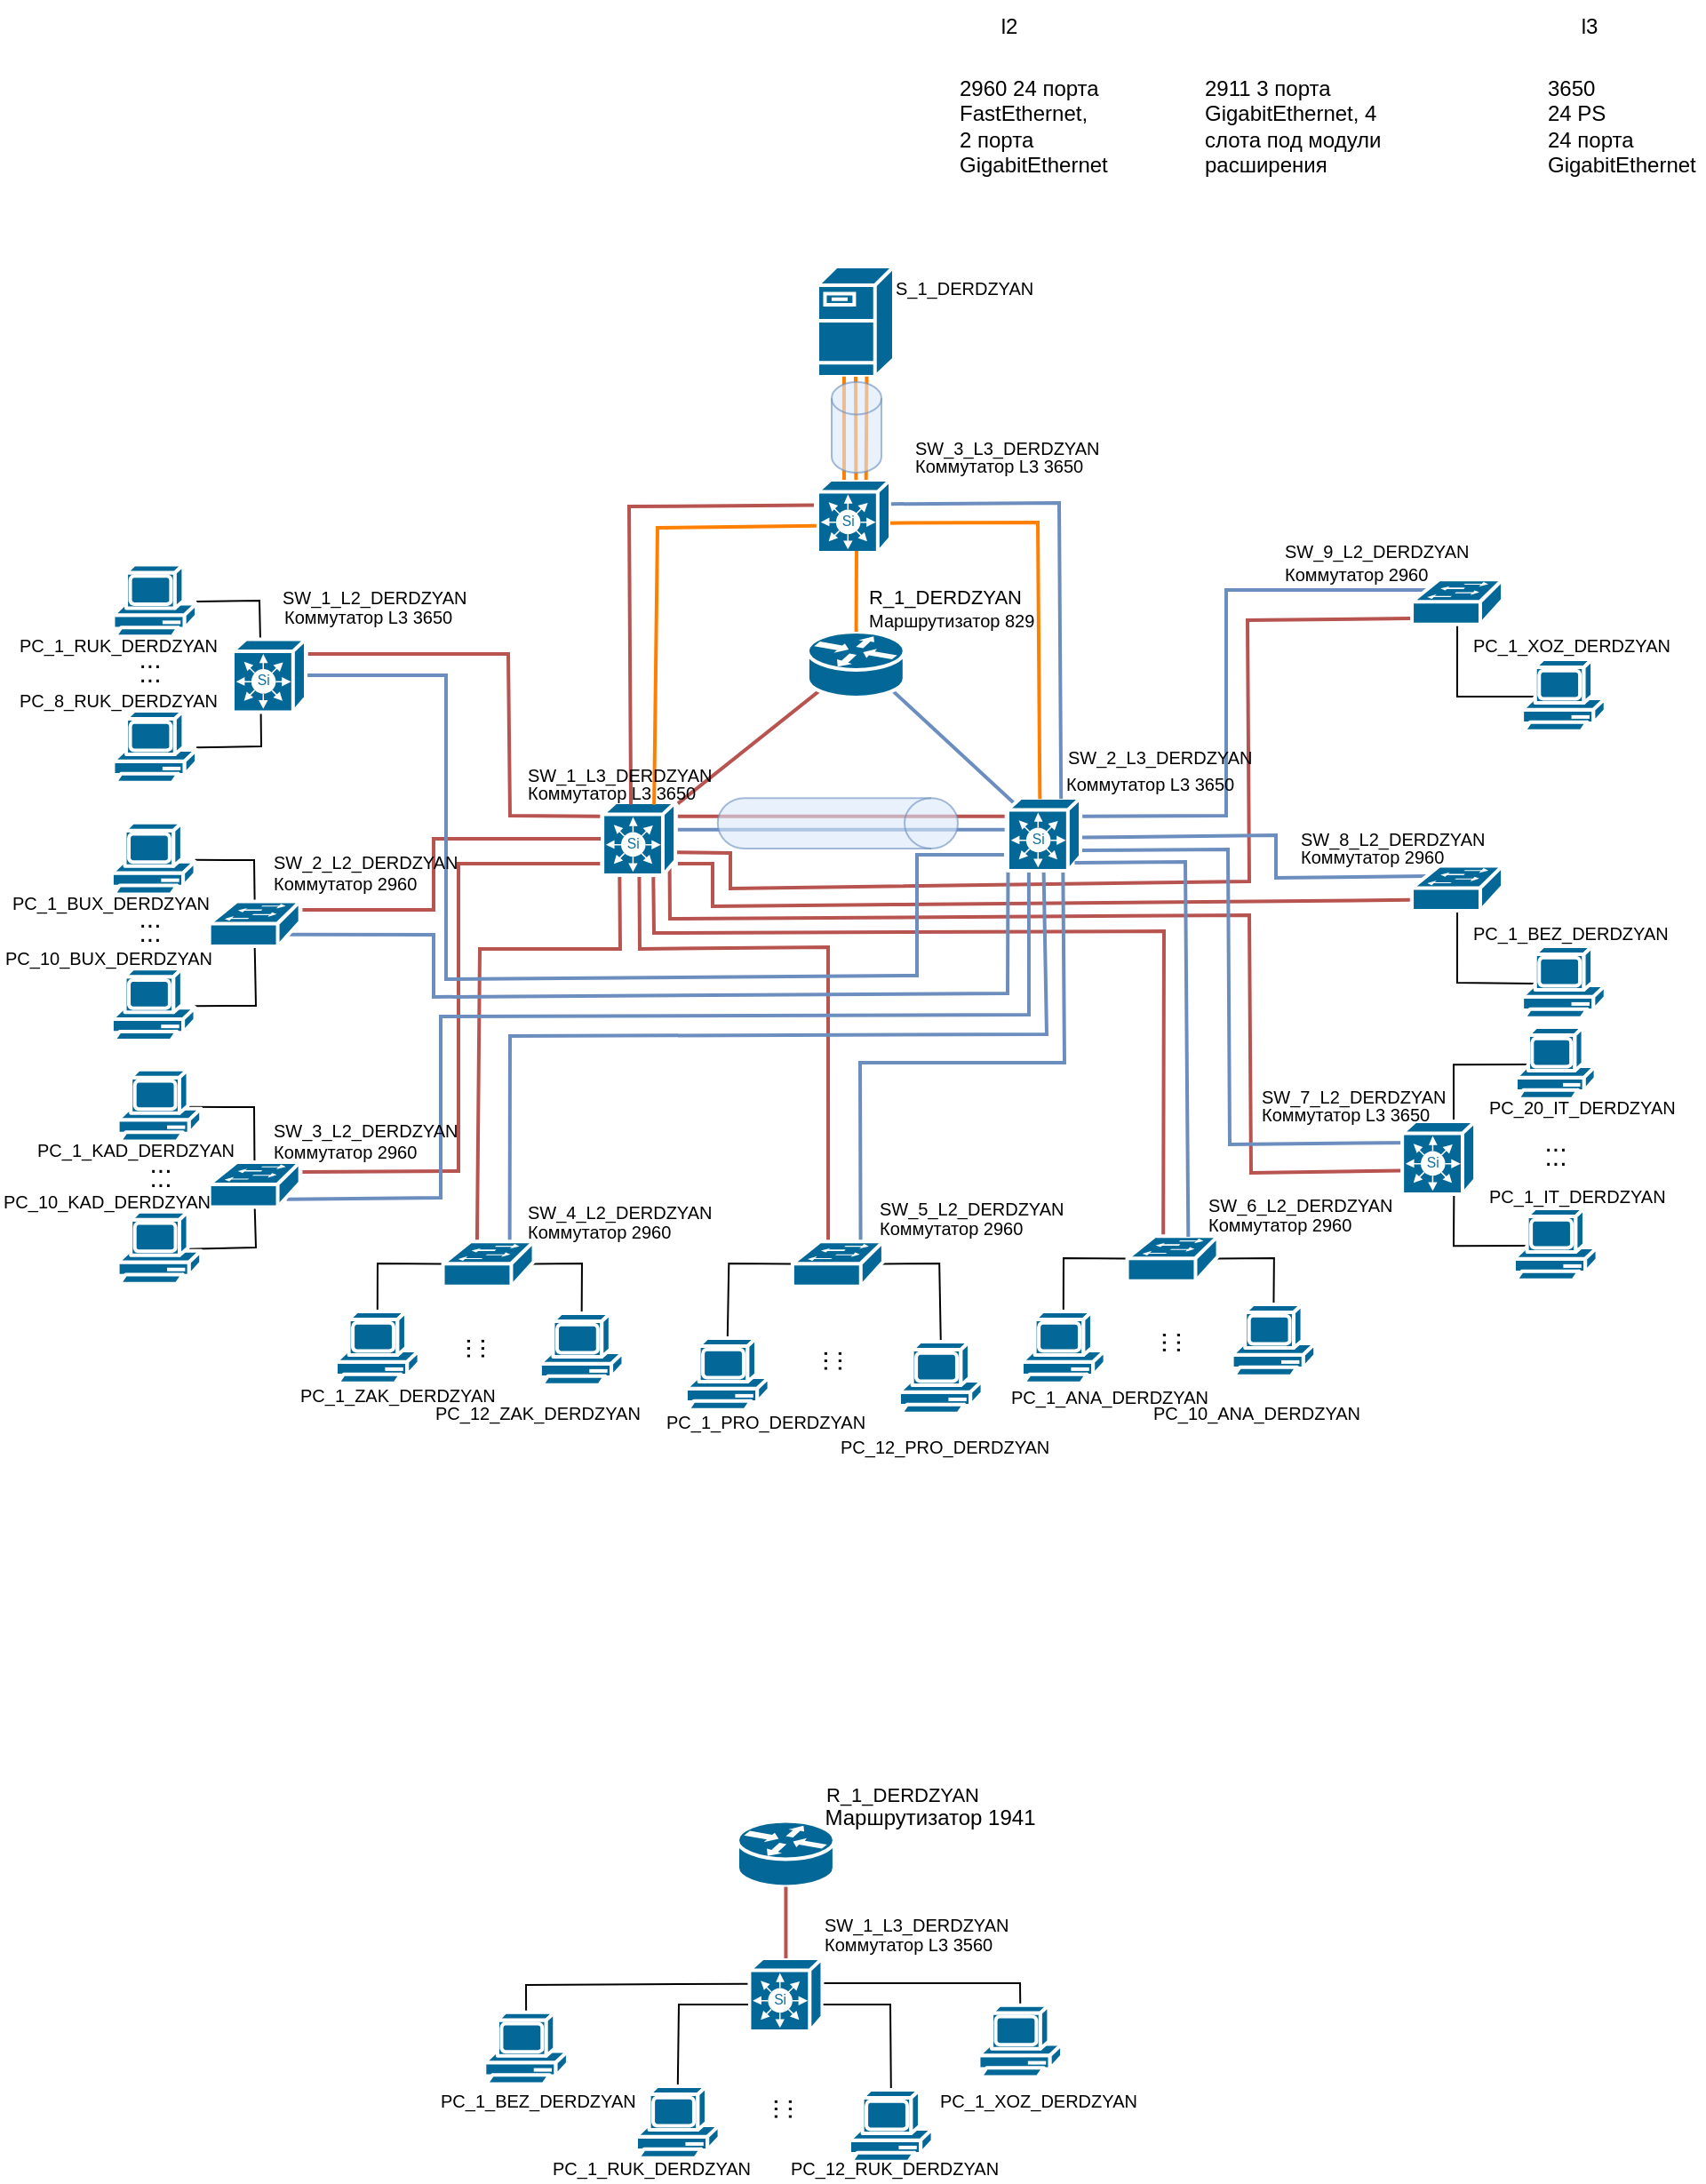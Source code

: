 <mxfile version="22.1.7" type="device">
  <diagram name="Page-1" id="B1khcUpZNTeM3FybgWiX">
    <mxGraphModel dx="584" dy="5194" grid="1" gridSize="10" guides="1" tooltips="1" connect="1" arrows="1" fold="1" page="1" pageScale="1" pageWidth="850" pageHeight="1100" math="0" shadow="0">
      <root>
        <mxCell id="0" />
        <mxCell id="1" parent="0" />
        <mxCell id="C3e2LOEihxenWoSpNH91-398" value="" style="endArrow=none;html=1;rounded=0;fillColor=#f8cecc;strokeColor=#b85450;strokeWidth=2;entryX=0.398;entryY=0.093;entryDx=0;entryDy=0;entryPerimeter=0;exitX=0.697;exitY=1.026;exitDx=0;exitDy=0;exitPerimeter=0;" parent="1" source="C3e2LOEihxenWoSpNH91-367" target="C3e2LOEihxenWoSpNH91-396" edge="1">
          <mxGeometry width="50" height="50" relative="1" as="geometry">
            <mxPoint x="1590" y="-2940" as="sourcePoint" />
            <mxPoint x="1960" y="-3050" as="targetPoint" />
            <Array as="points">
              <mxPoint x="1567" y="-2955" />
              <mxPoint x="1854" y="-2956" />
            </Array>
          </mxGeometry>
        </mxCell>
        <mxCell id="C3e2LOEihxenWoSpNH91-22" value="" style="endArrow=none;html=1;rounded=0;exitX=0;exitY=1;exitDx=0;exitDy=0;strokeWidth=2;fillColor=#f8cecc;strokeColor=#b85450;entryX=1.027;entryY=0.221;entryDx=0;entryDy=0;entryPerimeter=0;" parent="1" target="C3e2LOEihxenWoSpNH91-359" edge="1">
          <mxGeometry width="50" height="50" relative="1" as="geometry">
            <mxPoint x="1536.68" y="-2994" as="sourcePoint" />
            <mxPoint x="1356.94" y="-2820.72" as="targetPoint" />
            <Array as="points">
              <mxPoint x="1457" y="-2994" />
              <mxPoint x="1457" y="-2821" />
            </Array>
          </mxGeometry>
        </mxCell>
        <mxCell id="C3e2LOEihxenWoSpNH91-23" value="" style="endArrow=none;html=1;rounded=0;exitX=0.25;exitY=1;exitDx=0;exitDy=0;strokeWidth=2;fillColor=#f8cecc;strokeColor=#b85450;entryX=0.376;entryY=0.058;entryDx=0;entryDy=0;entryPerimeter=0;" parent="1" target="C3e2LOEihxenWoSpNH91-360" edge="1">
          <mxGeometry width="50" height="50" relative="1" as="geometry">
            <mxPoint x="1547.615" y="-2994" as="sourcePoint" />
            <mxPoint x="1496.445" y="-2784" as="targetPoint" />
            <Array as="points">
              <mxPoint x="1548" y="-2946" />
              <mxPoint x="1469" y="-2946" />
            </Array>
          </mxGeometry>
        </mxCell>
        <mxCell id="C3e2LOEihxenWoSpNH91-24" value="" style="endArrow=none;html=1;rounded=0;strokeWidth=2;fillColor=#f8cecc;strokeColor=#b85450;entryX=0.394;entryY=0.056;entryDx=0;entryDy=0;entryPerimeter=0;" parent="1" target="C3e2LOEihxenWoSpNH91-361" edge="1">
          <mxGeometry width="50" height="50" relative="1" as="geometry">
            <mxPoint x="1558.671" y="-2994" as="sourcePoint" />
            <mxPoint x="1721.995" y="-2784" as="targetPoint" />
            <Array as="points">
              <mxPoint x="1559" y="-2946" />
              <mxPoint x="1665" y="-2947" />
            </Array>
          </mxGeometry>
        </mxCell>
        <mxCell id="C3e2LOEihxenWoSpNH91-25" value="" style="endArrow=none;html=1;rounded=0;exitX=0.92;exitY=0.89;exitDx=0;exitDy=0;fillColor=#f8cecc;strokeColor=#b85450;strokeWidth=2;entryX=-0.008;entryY=0.856;entryDx=0;entryDy=0;entryPerimeter=0;exitPerimeter=0;" parent="1" source="C3e2LOEihxenWoSpNH91-367" edge="1">
          <mxGeometry width="50" height="50" relative="1" as="geometry">
            <mxPoint x="1569.485" y="-2994" as="sourcePoint" />
            <mxPoint x="1987.592" y="-2821.246" as="targetPoint" />
            <Array as="points">
              <mxPoint x="1576" y="-2963" />
              <mxPoint x="1902" y="-2965" />
              <mxPoint x="1903" y="-2820" />
            </Array>
          </mxGeometry>
        </mxCell>
        <mxCell id="C3e2LOEihxenWoSpNH91-26" value="" style="endArrow=none;html=1;rounded=0;exitX=1;exitY=1;exitDx=0;exitDy=0;strokeWidth=2;fillColor=#f8cecc;strokeColor=#b85450;entryX=-0.022;entryY=0.761;entryDx=0;entryDy=0;entryPerimeter=0;" parent="1" target="C3e2LOEihxenWoSpNH91-363" edge="1">
          <mxGeometry width="50" height="50" relative="1" as="geometry">
            <mxPoint x="1580.42" y="-2994" as="sourcePoint" />
            <mxPoint x="2002.94" y="-2972.64" as="targetPoint" />
            <Array as="points">
              <mxPoint x="1600" y="-2994" />
              <mxPoint x="1600" y="-2970" />
              <mxPoint x="1702" y="-2971" />
            </Array>
          </mxGeometry>
        </mxCell>
        <mxCell id="C3e2LOEihxenWoSpNH91-30" value="" style="endArrow=none;html=1;rounded=0;exitX=0.5;exitY=0;exitDx=0;exitDy=0;exitPerimeter=0;" parent="1" source="C3e2LOEihxenWoSpNH91-358" target="C3e2LOEihxenWoSpNH91-338" edge="1">
          <mxGeometry width="50" height="50" relative="1" as="geometry">
            <mxPoint x="1338.566" y="-2974" as="sourcePoint" />
            <mxPoint x="1280.53" y="-2996" as="targetPoint" />
            <Array as="points">
              <mxPoint x="1342" y="-2996" />
            </Array>
          </mxGeometry>
        </mxCell>
        <mxCell id="C3e2LOEihxenWoSpNH91-31" value="" style="endArrow=none;html=1;rounded=0;entryX=0.5;entryY=0;entryDx=0;entryDy=0;entryPerimeter=0;exitX=0;exitY=0.5;exitDx=0;exitDy=0;exitPerimeter=0;" parent="1" source="C3e2LOEihxenWoSpNH91-360" target="C3e2LOEihxenWoSpNH91-343" edge="1">
          <mxGeometry width="50" height="50" relative="1" as="geometry">
            <mxPoint x="1457.93" y="-2769" as="sourcePoint" />
            <mxPoint x="1411.121" y="-2722" as="targetPoint" />
            <Array as="points">
              <mxPoint x="1411.49" y="-2769" />
            </Array>
          </mxGeometry>
        </mxCell>
        <mxCell id="C3e2LOEihxenWoSpNH91-32" value="" style="endArrow=none;html=1;rounded=0;exitX=0.16;exitY=0.5;exitDx=0;exitDy=0;exitPerimeter=0;entryX=0.573;entryY=0.983;entryDx=0;entryDy=0;entryPerimeter=0;" parent="1" source="C3e2LOEihxenWoSpNH91-354" edge="1">
          <mxGeometry width="50" height="50" relative="1" as="geometry">
            <mxPoint x="2072.0" y="-2777" as="sourcePoint" />
            <mxPoint x="2017.229" y="-2818.039" as="targetPoint" />
            <Array as="points">
              <mxPoint x="2017" y="-2778.86" />
            </Array>
          </mxGeometry>
        </mxCell>
        <mxCell id="C3e2LOEihxenWoSpNH91-33" value="" style="endArrow=none;html=1;rounded=0;fillColor=#f8cecc;strokeColor=#b85450;strokeWidth=2;entryX=0.12;entryY=0.9;entryDx=0;entryDy=0;entryPerimeter=0;" parent="1" target="C3e2LOEihxenWoSpNH91-374" edge="1">
          <mxGeometry width="50" height="50" relative="1" as="geometry">
            <mxPoint x="1580.42" y="-3027.827" as="sourcePoint" />
            <mxPoint x="1658.5" y="-3085.224" as="targetPoint" />
          </mxGeometry>
        </mxCell>
        <mxCell id="C3e2LOEihxenWoSpNH91-34" value="" style="endArrow=none;html=1;rounded=0;strokeWidth=2;fillColor=#dae8fc;strokeColor=#6c8ebf;entryX=0.88;entryY=0.9;entryDx=0;entryDy=0;entryPerimeter=0;" parent="1" target="C3e2LOEihxenWoSpNH91-374" edge="1">
          <mxGeometry width="50" height="50" relative="1" as="geometry">
            <mxPoint x="1775.74" y="-3022.404" as="sourcePoint" />
            <mxPoint x="1697.34" y="-3084.194" as="targetPoint" />
          </mxGeometry>
        </mxCell>
        <mxCell id="C3e2LOEihxenWoSpNH91-38" value="" style="endArrow=none;html=1;rounded=0;exitX=0.99;exitY=0.686;exitDx=0;exitDy=0;exitPerimeter=0;fillColor=#f8cecc;strokeColor=#b85450;strokeWidth=2;entryX=-0.013;entryY=0.868;entryDx=0;entryDy=0;entryPerimeter=0;" parent="1" source="C3e2LOEihxenWoSpNH91-367" target="C3e2LOEihxenWoSpNH91-364" edge="1">
          <mxGeometry width="50" height="50" relative="1" as="geometry">
            <mxPoint x="1578.714" y="-2998.011" as="sourcePoint" />
            <mxPoint x="2005.48" y="-3132.5" as="targetPoint" />
            <Array as="points">
              <mxPoint x="1610" y="-3000" />
              <mxPoint x="1610" y="-2980" />
              <mxPoint x="1902" y="-2984" />
              <mxPoint x="1901" y="-3131" />
            </Array>
          </mxGeometry>
        </mxCell>
        <mxCell id="C3e2LOEihxenWoSpNH91-40" value="" style="endArrow=none;html=1;rounded=0;exitX=0.019;exitY=0.606;exitDx=0;exitDy=0;strokeWidth=2;fillColor=#f8cecc;strokeColor=#b85450;entryX=1.027;entryY=0.19;entryDx=0;entryDy=0;exitPerimeter=0;entryPerimeter=0;" parent="1" target="C3e2LOEihxenWoSpNH91-358" edge="1">
          <mxGeometry width="50" height="50" relative="1" as="geometry">
            <mxPoint x="1537.511" y="-3007.987" as="sourcePoint" />
            <mxPoint x="1356.94" y="-2966.5" as="targetPoint" />
            <Array as="points">
              <mxPoint x="1443" y="-3008" />
              <mxPoint x="1443" y="-2968" />
            </Array>
          </mxGeometry>
        </mxCell>
        <mxCell id="C3e2LOEihxenWoSpNH91-41" value="&lt;font style=&quot;font-size: 11px;&quot;&gt;R_1_DERDZYAN&lt;/font&gt;" style="text;html=1;strokeColor=none;fillColor=none;align=center;verticalAlign=middle;whiteSpace=wrap;rounded=0;" parent="1" vertex="1">
          <mxGeometry x="1700.59" y="-3159.25" width="60" height="30" as="geometry" />
        </mxCell>
        <mxCell id="C3e2LOEihxenWoSpNH91-44" value="" style="endArrow=none;html=1;rounded=0;strokeWidth=2;fillColor=#f8cecc;strokeColor=#b85450;entryX=1.027;entryY=0.263;entryDx=0;entryDy=0;exitX=0;exitY=0.25;exitDx=0;exitDy=0;entryPerimeter=0;" parent="1" edge="1">
          <mxGeometry width="50" height="50" relative="1" as="geometry">
            <mxPoint x="1536.68" y="-3020.625" as="sourcePoint" />
            <mxPoint x="1372.387" y="-3111.989" as="targetPoint" />
            <Array as="points">
              <mxPoint x="1486" y="-3021" />
              <mxPoint x="1485" y="-3112" />
            </Array>
          </mxGeometry>
        </mxCell>
        <mxCell id="C3e2LOEihxenWoSpNH91-48" value="" style="endArrow=none;html=1;rounded=0;entryX=0.5;entryY=0;entryDx=0;entryDy=0;entryPerimeter=0;" parent="1" source="C3e2LOEihxenWoSpNH91-336" edge="1">
          <mxGeometry width="50" height="50" relative="1" as="geometry">
            <mxPoint x="1280.53" y="-3141.184" as="sourcePoint" />
            <mxPoint x="1345.505" y="-3118.63" as="targetPoint" />
            <Array as="points">
              <mxPoint x="1345" y="-3142" />
            </Array>
          </mxGeometry>
        </mxCell>
        <mxCell id="C3e2LOEihxenWoSpNH91-79" value="" style="endArrow=none;html=1;rounded=0;" parent="1" source="C3e2LOEihxenWoSpNH91-337" edge="1">
          <mxGeometry width="50" height="50" relative="1" as="geometry">
            <mxPoint x="1280.53" y="-3060" as="sourcePoint" />
            <mxPoint x="1345.641" y="-3093.38" as="targetPoint" />
            <Array as="points">
              <mxPoint x="1346" y="-3060" />
            </Array>
          </mxGeometry>
        </mxCell>
        <mxCell id="C3e2LOEihxenWoSpNH91-80" value="&lt;font style=&quot;&quot;&gt;&lt;font style=&quot;font-size: 15px;&quot;&gt;...&lt;/font&gt;&lt;br&gt;&lt;/font&gt;" style="text;html=1;align=center;verticalAlign=middle;resizable=0;points=[];autosize=1;strokeColor=none;fillColor=none;fontSize=16;" parent="1" vertex="1">
          <mxGeometry x="1262.73" y="-3125" width="40" height="30" as="geometry" />
        </mxCell>
        <mxCell id="C3e2LOEihxenWoSpNH91-81" style="edgeStyle=none;curved=1;rounded=0;orthogonalLoop=1;jettySize=auto;html=1;exitX=0.25;exitY=0;exitDx=0;exitDy=0;fontSize=12;startSize=8;endSize=8;" parent="1" edge="1">
          <mxGeometry relative="1" as="geometry">
            <mxPoint x="1378.17" y="-3036.64" as="sourcePoint" />
            <mxPoint x="1378.17" y="-3036.64" as="targetPoint" />
          </mxGeometry>
        </mxCell>
        <mxCell id="C3e2LOEihxenWoSpNH91-84" value="" style="endArrow=none;html=1;rounded=0;exitX=0.5;exitY=0.98;exitDx=0;exitDy=0;exitPerimeter=0;" parent="1" source="C3e2LOEihxenWoSpNH91-358" target="C3e2LOEihxenWoSpNH91-339" edge="1">
          <mxGeometry width="50" height="50" relative="1" as="geometry">
            <mxPoint x="1338.57" y="-2944" as="sourcePoint" />
            <mxPoint x="1280.53" y="-2915.368" as="targetPoint" />
            <Array as="points">
              <mxPoint x="1343" y="-2914" />
            </Array>
          </mxGeometry>
        </mxCell>
        <mxCell id="C3e2LOEihxenWoSpNH91-92" value="" style="endArrow=none;html=1;rounded=0;entryX=0.83;entryY=0.5;entryDx=0;entryDy=0;entryPerimeter=0;" parent="1" source="C3e2LOEihxenWoSpNH91-359" target="C3e2LOEihxenWoSpNH91-340" edge="1">
          <mxGeometry width="50" height="50" relative="1" as="geometry">
            <mxPoint x="1338.727" y="-2828.22" as="sourcePoint" />
            <mxPoint x="1282.53" y="-2857.86" as="targetPoint" />
            <Array as="points">
              <mxPoint x="1342" y="-2857" />
            </Array>
          </mxGeometry>
        </mxCell>
        <mxCell id="C3e2LOEihxenWoSpNH91-93" value="" style="endArrow=none;html=1;rounded=0;entryX=0.83;entryY=0.5;entryDx=0;entryDy=0;entryPerimeter=0;exitX=0.5;exitY=0.98;exitDx=0;exitDy=0;exitPerimeter=0;" parent="1" source="C3e2LOEihxenWoSpNH91-359" target="C3e2LOEihxenWoSpNH91-341" edge="1">
          <mxGeometry width="50" height="50" relative="1" as="geometry">
            <mxPoint x="1338.766" y="-2798.22" as="sourcePoint" />
            <mxPoint x="1282.53" y="-2777.592" as="targetPoint" />
            <Array as="points">
              <mxPoint x="1343" y="-2778" />
            </Array>
          </mxGeometry>
        </mxCell>
        <mxCell id="C3e2LOEihxenWoSpNH91-95" value="" style="endArrow=none;html=1;rounded=0;entryX=0.5;entryY=0;entryDx=0;entryDy=0;entryPerimeter=0;exitX=0.98;exitY=0.5;exitDx=0;exitDy=0;exitPerimeter=0;" parent="1" source="C3e2LOEihxenWoSpNH91-360" target="C3e2LOEihxenWoSpNH91-344" edge="1">
          <mxGeometry width="50" height="50" relative="1" as="geometry">
            <mxPoint x="1494.63" y="-2769" as="sourcePoint" />
            <mxPoint x="1526.366" y="-2720" as="targetPoint" />
            <Array as="points">
              <mxPoint x="1526.49" y="-2769" />
            </Array>
          </mxGeometry>
        </mxCell>
        <mxCell id="C3e2LOEihxenWoSpNH91-103" value="" style="endArrow=none;html=1;rounded=0;entryX=0.5;entryY=0;entryDx=0;entryDy=0;entryPerimeter=0;exitX=0;exitY=0.5;exitDx=0;exitDy=0;exitPerimeter=0;" parent="1" source="C3e2LOEihxenWoSpNH91-361" target="C3e2LOEihxenWoSpNH91-345" edge="1">
          <mxGeometry width="50" height="50" relative="1" as="geometry">
            <mxPoint x="1655.58" y="-2769" as="sourcePoint" />
            <mxPoint x="1608.771" y="-2722" as="targetPoint" />
            <Array as="points">
              <mxPoint x="1609.14" y="-2769" />
            </Array>
          </mxGeometry>
        </mxCell>
        <mxCell id="C3e2LOEihxenWoSpNH91-105" value="" style="endArrow=none;html=1;rounded=0;entryX=0.5;entryY=0;entryDx=0;entryDy=0;entryPerimeter=0;exitX=0.98;exitY=0.5;exitDx=0;exitDy=0;exitPerimeter=0;" parent="1" source="C3e2LOEihxenWoSpNH91-361" target="C3e2LOEihxenWoSpNH91-346" edge="1">
          <mxGeometry width="50" height="50" relative="1" as="geometry">
            <mxPoint x="1692.28" y="-2769" as="sourcePoint" />
            <mxPoint x="1727.775" y="-2720" as="targetPoint" />
            <Array as="points">
              <mxPoint x="1727.59" y="-2769" />
            </Array>
          </mxGeometry>
        </mxCell>
        <mxCell id="C3e2LOEihxenWoSpNH91-111" value="" style="endArrow=none;html=1;rounded=0;exitX=0.16;exitY=0.5;exitDx=0;exitDy=0;exitPerimeter=0;entryX=0.569;entryY=0;entryDx=0;entryDy=0;entryPerimeter=0;" parent="1" source="C3e2LOEihxenWoSpNH91-353" edge="1">
          <mxGeometry width="50" height="50" relative="1" as="geometry">
            <mxPoint x="2072" y="-2882" as="sourcePoint" />
            <mxPoint x="2017.025" y="-2842.86" as="targetPoint" />
            <Array as="points">
              <mxPoint x="2017" y="-2880.86" />
            </Array>
          </mxGeometry>
        </mxCell>
        <mxCell id="C3e2LOEihxenWoSpNH91-117" value="" style="endArrow=none;html=1;rounded=0;exitX=0.16;exitY=0.5;exitDx=0;exitDy=0;exitPerimeter=0;entryX=0.5;entryY=0.98;entryDx=0;entryDy=0;entryPerimeter=0;" parent="1" source="C3e2LOEihxenWoSpNH91-352" target="C3e2LOEihxenWoSpNH91-363" edge="1">
          <mxGeometry width="50" height="50" relative="1" as="geometry">
            <mxPoint x="2076.0" y="-2927.14" as="sourcePoint" />
            <mxPoint x="2021.208" y="-2965.14" as="targetPoint" />
            <Array as="points">
              <mxPoint x="2019" y="-2927" />
            </Array>
          </mxGeometry>
        </mxCell>
        <mxCell id="C3e2LOEihxenWoSpNH91-130" value="" style="endArrow=none;html=1;rounded=0;exitX=0.16;exitY=0.5;exitDx=0;exitDy=0;exitPerimeter=0;entryX=0.5;entryY=0.98;entryDx=0;entryDy=0;entryPerimeter=0;" parent="1" source="C3e2LOEihxenWoSpNH91-348" target="C3e2LOEihxenWoSpNH91-364" edge="1">
          <mxGeometry width="50" height="50" relative="1" as="geometry">
            <mxPoint x="2078.54" y="-3087" as="sourcePoint" />
            <mxPoint x="2023.748" y="-3125" as="targetPoint" />
            <Array as="points">
              <mxPoint x="2019" y="-3088" />
            </Array>
          </mxGeometry>
        </mxCell>
        <mxCell id="C3e2LOEihxenWoSpNH91-139" value="" style="endArrow=none;html=1;rounded=0;fontSize=12;startSize=8;endSize=8;exitX=1;exitY=0.25;exitDx=0;exitDy=0;entryX=0.16;entryY=0.23;entryDx=0;entryDy=0;fillColor=#dae8fc;strokeColor=#6c8ebf;strokeWidth=2;entryPerimeter=0;" parent="1" target="C3e2LOEihxenWoSpNH91-364" edge="1">
          <mxGeometry width="50" height="50" relative="1" as="geometry">
            <mxPoint x="1808.08" y="-3020.625" as="sourcePoint" />
            <mxPoint x="2005.48" y="-3147.5" as="targetPoint" />
            <Array as="points">
              <mxPoint x="1889" y="-3021" />
              <mxPoint x="1889" y="-3148" />
            </Array>
          </mxGeometry>
        </mxCell>
        <mxCell id="C3e2LOEihxenWoSpNH91-140" value="" style="endArrow=none;html=1;rounded=0;fontSize=12;startSize=8;endSize=8;entryX=0.16;entryY=0.23;entryDx=0;entryDy=0;fillColor=#dae8fc;strokeColor=#6c8ebf;strokeWidth=2;exitX=0.983;exitY=0.585;exitDx=0;exitDy=0;exitPerimeter=0;entryPerimeter=0;" parent="1" target="C3e2LOEihxenWoSpNH91-363" edge="1">
          <mxGeometry width="50" height="50" relative="1" as="geometry">
            <mxPoint x="1807.336" y="-3008.733" as="sourcePoint" />
            <mxPoint x="2002.94" y="-2987.64" as="targetPoint" />
            <Array as="points">
              <mxPoint x="1917" y="-3010" />
              <mxPoint x="1917" y="-2986" />
            </Array>
          </mxGeometry>
        </mxCell>
        <mxCell id="C3e2LOEihxenWoSpNH91-142" value="" style="endArrow=none;html=1;rounded=0;fontSize=12;startSize=8;endSize=8;entryX=0.16;entryY=0.23;entryDx=0;entryDy=0;fillColor=#dae8fc;strokeColor=#6c8ebf;strokeWidth=2;exitX=1.011;exitY=0.72;exitDx=0;exitDy=0;exitPerimeter=0;entryPerimeter=0;" parent="1" source="C3e2LOEihxenWoSpNH91-368" edge="1">
          <mxGeometry width="50" height="50" relative="1" as="geometry">
            <mxPoint x="1807.774" y="-2997.372" as="sourcePoint" />
            <mxPoint x="1996.162" y="-2837.053" as="targetPoint" />
            <Array as="points">
              <mxPoint x="1890" y="-3002" />
              <mxPoint x="1891" y="-2836" />
            </Array>
          </mxGeometry>
        </mxCell>
        <mxCell id="C3e2LOEihxenWoSpNH91-144" value="" style="endArrow=none;html=1;rounded=0;fontSize=12;startSize=8;endSize=8;exitX=0.87;exitY=0.74;exitDx=0;exitDy=0;strokeWidth=2;fillColor=#dae8fc;strokeColor=#6c8ebf;entryX=-0.008;entryY=0.859;entryDx=0;entryDy=0;entryPerimeter=0;exitPerimeter=0;" parent="1" edge="1">
          <mxGeometry width="50" height="50" relative="1" as="geometry">
            <mxPoint x="1364.379" y="-3099.945" as="sourcePoint" />
            <mxPoint x="1763.99" y="-2999.006" as="targetPoint" />
            <Array as="points">
              <mxPoint x="1450" y="-3100" />
              <mxPoint x="1450" y="-2929" />
              <mxPoint x="1715" y="-2931" />
              <mxPoint x="1715" y="-2999" />
            </Array>
          </mxGeometry>
        </mxCell>
        <mxCell id="C3e2LOEihxenWoSpNH91-145" value="" style="endArrow=none;html=1;rounded=0;fontSize=12;startSize=8;endSize=8;exitX=0.87;exitY=0.74;exitDx=0;exitDy=0;strokeWidth=2;fillColor=#dae8fc;strokeColor=#6c8ebf;entryX=0.044;entryY=1.014;entryDx=0;entryDy=0;entryPerimeter=0;exitPerimeter=0;" parent="1" source="C3e2LOEihxenWoSpNH91-358" edge="1">
          <mxGeometry width="50" height="50" relative="1" as="geometry">
            <mxPoint x="1356.94" y="-2951.5" as="sourcePoint" />
            <mxPoint x="1766.265" y="-2993.503" as="targetPoint" />
            <Array as="points">
              <mxPoint x="1443" y="-2954" />
              <mxPoint x="1443" y="-2919" />
              <mxPoint x="1766" y="-2921" />
            </Array>
          </mxGeometry>
        </mxCell>
        <mxCell id="C3e2LOEihxenWoSpNH91-146" value="" style="endArrow=none;html=1;rounded=0;fontSize=12;startSize=8;endSize=8;entryX=0.311;entryY=0.983;entryDx=0;entryDy=0;exitX=0.853;exitY=0.826;exitDx=0;exitDy=0;strokeWidth=2;fillColor=#dae8fc;strokeColor=#6c8ebf;entryPerimeter=0;exitPerimeter=0;" parent="1" source="C3e2LOEihxenWoSpNH91-359" edge="1">
          <mxGeometry width="50" height="50" relative="1" as="geometry">
            <mxPoint x="1356.94" y="-2805.72" as="sourcePoint" />
            <mxPoint x="1777.943" y="-2994.604" as="targetPoint" />
            <Array as="points">
              <mxPoint x="1447" y="-2806" />
              <mxPoint x="1447" y="-2908" />
              <mxPoint x="1778" y="-2909" />
            </Array>
          </mxGeometry>
        </mxCell>
        <mxCell id="C3e2LOEihxenWoSpNH91-150" value="" style="endArrow=none;html=1;rounded=0;fontSize=12;startSize=8;endSize=8;entryX=0.5;entryY=1;entryDx=0;entryDy=0;exitX=0.736;exitY=0.048;exitDx=0;exitDy=0;strokeWidth=2;fillColor=#dae8fc;strokeColor=#6c8ebf;exitPerimeter=0;" parent="1" source="C3e2LOEihxenWoSpNH91-360" edge="1">
          <mxGeometry width="50" height="50" relative="1" as="geometry">
            <mxPoint x="1514.795" y="-2784" as="sourcePoint" />
            <mxPoint x="1786.21" y="-2994" as="targetPoint" />
            <Array as="points">
              <mxPoint x="1486" y="-2897" />
              <mxPoint x="1788" y="-2898" />
            </Array>
          </mxGeometry>
        </mxCell>
        <mxCell id="C3e2LOEihxenWoSpNH91-152" value="" style="endArrow=none;html=1;rounded=0;fontSize=12;startSize=8;endSize=8;entryX=0.75;entryY=1;entryDx=0;entryDy=0;exitX=0.752;exitY=0.003;exitDx=0;exitDy=0;strokeWidth=2;fillColor=#dae8fc;strokeColor=#6c8ebf;exitPerimeter=0;" parent="1" source="C3e2LOEihxenWoSpNH91-361" edge="1">
          <mxGeometry width="50" height="50" relative="1" as="geometry">
            <mxPoint x="1740.345" y="-2784" as="sourcePoint" />
            <mxPoint x="1797.145" y="-2994" as="targetPoint" />
            <Array as="points">
              <mxPoint x="1683" y="-2882" />
              <mxPoint x="1798" y="-2882" />
            </Array>
          </mxGeometry>
        </mxCell>
        <mxCell id="C3e2LOEihxenWoSpNH91-336" value="" style="shape=mxgraph.cisco.computers_and_peripherals.pc;sketch=0;html=1;pointerEvents=1;dashed=0;fillColor=#036897;strokeColor=#ffffff;strokeWidth=2;verticalLabelPosition=bottom;verticalAlign=top;align=center;outlineConnect=0;" parent="1" vertex="1">
          <mxGeometry x="1262.73" y="-3162.25" width="46.8" height="42" as="geometry" />
        </mxCell>
        <mxCell id="C3e2LOEihxenWoSpNH91-337" value="" style="shape=mxgraph.cisco.computers_and_peripherals.pc;sketch=0;html=1;pointerEvents=1;dashed=0;fillColor=#036897;strokeColor=#ffffff;strokeWidth=2;verticalLabelPosition=bottom;verticalAlign=top;align=center;outlineConnect=0;" parent="1" vertex="1">
          <mxGeometry x="1262.73" y="-3080" width="46.8" height="42" as="geometry" />
        </mxCell>
        <mxCell id="C3e2LOEihxenWoSpNH91-338" value="" style="shape=mxgraph.cisco.computers_and_peripherals.pc;sketch=0;html=1;pointerEvents=1;dashed=0;fillColor=#036897;strokeColor=#ffffff;strokeWidth=2;verticalLabelPosition=bottom;verticalAlign=top;align=center;outlineConnect=0;" parent="1" vertex="1">
          <mxGeometry x="1261.96" y="-3017.12" width="46.8" height="42" as="geometry" />
        </mxCell>
        <mxCell id="C3e2LOEihxenWoSpNH91-339" value="" style="shape=mxgraph.cisco.computers_and_peripherals.pc;sketch=0;html=1;pointerEvents=1;dashed=0;fillColor=#036897;strokeColor=#ffffff;strokeWidth=2;verticalLabelPosition=bottom;verticalAlign=top;align=center;outlineConnect=0;" parent="1" vertex="1">
          <mxGeometry x="1261.96" y="-2934.87" width="46.8" height="42" as="geometry" />
        </mxCell>
        <mxCell id="C3e2LOEihxenWoSpNH91-340" value="" style="shape=mxgraph.cisco.computers_and_peripherals.pc;sketch=0;html=1;pointerEvents=1;dashed=0;fillColor=#036897;strokeColor=#ffffff;strokeWidth=2;verticalLabelPosition=bottom;verticalAlign=top;align=center;outlineConnect=0;" parent="1" vertex="1">
          <mxGeometry x="1265.3" y="-2878.14" width="46.8" height="42" as="geometry" />
        </mxCell>
        <mxCell id="C3e2LOEihxenWoSpNH91-341" value="" style="shape=mxgraph.cisco.computers_and_peripherals.pc;sketch=0;html=1;pointerEvents=1;dashed=0;fillColor=#036897;strokeColor=#ffffff;strokeWidth=2;verticalLabelPosition=bottom;verticalAlign=top;align=center;outlineConnect=0;" parent="1" vertex="1">
          <mxGeometry x="1265.3" y="-2798.09" width="46.8" height="42" as="geometry" />
        </mxCell>
        <mxCell id="C3e2LOEihxenWoSpNH91-343" value="" style="shape=mxgraph.cisco.computers_and_peripherals.pc;sketch=0;html=1;pointerEvents=1;dashed=0;fillColor=#036897;strokeColor=#ffffff;strokeWidth=2;verticalLabelPosition=bottom;verticalAlign=top;align=center;outlineConnect=0;" parent="1" vertex="1">
          <mxGeometry x="1388.0" y="-2742" width="46.8" height="42" as="geometry" />
        </mxCell>
        <mxCell id="C3e2LOEihxenWoSpNH91-344" value="" style="shape=mxgraph.cisco.computers_and_peripherals.pc;sketch=0;html=1;pointerEvents=1;dashed=0;fillColor=#036897;strokeColor=#ffffff;strokeWidth=2;verticalLabelPosition=bottom;verticalAlign=top;align=center;outlineConnect=0;" parent="1" vertex="1">
          <mxGeometry x="1502.93" y="-2741" width="46.8" height="42" as="geometry" />
        </mxCell>
        <mxCell id="C3e2LOEihxenWoSpNH91-345" value="" style="shape=mxgraph.cisco.computers_and_peripherals.pc;sketch=0;html=1;pointerEvents=1;dashed=0;fillColor=#036897;strokeColor=#ffffff;strokeWidth=2;verticalLabelPosition=bottom;verticalAlign=top;align=center;outlineConnect=0;" parent="1" vertex="1">
          <mxGeometry x="1585.0" y="-2727" width="46.8" height="42" as="geometry" />
        </mxCell>
        <mxCell id="C3e2LOEihxenWoSpNH91-346" value="" style="shape=mxgraph.cisco.computers_and_peripherals.pc;sketch=0;html=1;pointerEvents=1;dashed=0;fillColor=#036897;strokeColor=#ffffff;strokeWidth=2;verticalLabelPosition=bottom;verticalAlign=top;align=center;outlineConnect=0;" parent="1" vertex="1">
          <mxGeometry x="1705.0" y="-2725" width="46.8" height="42" as="geometry" />
        </mxCell>
        <mxCell id="C3e2LOEihxenWoSpNH91-348" value="" style="shape=mxgraph.cisco.computers_and_peripherals.pc;sketch=0;html=1;pointerEvents=1;dashed=0;fillColor=#036897;strokeColor=#ffffff;strokeWidth=2;verticalLabelPosition=bottom;verticalAlign=top;align=center;outlineConnect=0;" parent="1" vertex="1">
          <mxGeometry x="2055.57" y="-3109" width="46.8" height="42" as="geometry" />
        </mxCell>
        <mxCell id="C3e2LOEihxenWoSpNH91-352" value="" style="shape=mxgraph.cisco.computers_and_peripherals.pc;sketch=0;html=1;pointerEvents=1;dashed=0;fillColor=#036897;strokeColor=#ffffff;strokeWidth=2;verticalLabelPosition=bottom;verticalAlign=top;align=center;outlineConnect=0;" parent="1" vertex="1">
          <mxGeometry x="2055.57" y="-2947.5" width="46.8" height="42" as="geometry" />
        </mxCell>
        <mxCell id="C3e2LOEihxenWoSpNH91-353" value="" style="shape=mxgraph.cisco.computers_and_peripherals.pc;sketch=0;html=1;pointerEvents=1;dashed=0;fillColor=#036897;strokeColor=#ffffff;strokeWidth=2;verticalLabelPosition=bottom;verticalAlign=top;align=center;outlineConnect=0;" parent="1" vertex="1">
          <mxGeometry x="2052" y="-2902" width="44.8" height="42" as="geometry" />
        </mxCell>
        <mxCell id="C3e2LOEihxenWoSpNH91-354" value="" style="shape=mxgraph.cisco.computers_and_peripherals.pc;sketch=0;html=1;pointerEvents=1;dashed=0;fillColor=#036897;strokeColor=#ffffff;strokeWidth=2;verticalLabelPosition=bottom;verticalAlign=top;align=center;outlineConnect=0;" parent="1" vertex="1">
          <mxGeometry x="2051.0" y="-2800" width="46.8" height="42" as="geometry" />
        </mxCell>
        <mxCell id="C3e2LOEihxenWoSpNH91-356" value="" style="shape=mxgraph.cisco.servers.fileserver;sketch=0;html=1;pointerEvents=1;dashed=0;fillColor=#036897;strokeColor=#ffffff;strokeWidth=2;verticalLabelPosition=bottom;verticalAlign=top;align=center;outlineConnect=0;" parent="1" vertex="1">
          <mxGeometry x="1659" y="-3330" width="43" height="62" as="geometry" />
        </mxCell>
        <mxCell id="C3e2LOEihxenWoSpNH91-358" value="" style="shape=mxgraph.cisco.switches.workgroup_switch;sketch=0;html=1;pointerEvents=1;dashed=0;fillColor=#036897;strokeColor=#ffffff;strokeWidth=2;verticalLabelPosition=bottom;verticalAlign=top;align=center;outlineConnect=0;" parent="1" vertex="1">
          <mxGeometry x="1316.82" y="-2972.75" width="51.01" height="25.25" as="geometry" />
        </mxCell>
        <mxCell id="C3e2LOEihxenWoSpNH91-359" value="" style="shape=mxgraph.cisco.switches.workgroup_switch;sketch=0;html=1;pointerEvents=1;dashed=0;fillColor=#036897;strokeColor=#ffffff;strokeWidth=2;verticalLabelPosition=bottom;verticalAlign=top;align=center;outlineConnect=0;" parent="1" vertex="1">
          <mxGeometry x="1316.82" y="-2826.03" width="51.01" height="25.25" as="geometry" />
        </mxCell>
        <mxCell id="C3e2LOEihxenWoSpNH91-360" value="" style="shape=mxgraph.cisco.switches.workgroup_switch;sketch=0;html=1;pointerEvents=1;dashed=0;fillColor=#036897;strokeColor=#ffffff;strokeWidth=2;verticalLabelPosition=bottom;verticalAlign=top;align=center;outlineConnect=0;" parent="1" vertex="1">
          <mxGeometry x="1448.27" y="-2781.34" width="51.01" height="25.25" as="geometry" />
        </mxCell>
        <mxCell id="C3e2LOEihxenWoSpNH91-361" value="" style="shape=mxgraph.cisco.switches.workgroup_switch;sketch=0;html=1;pointerEvents=1;dashed=0;fillColor=#036897;strokeColor=#ffffff;strokeWidth=2;verticalLabelPosition=bottom;verticalAlign=top;align=center;outlineConnect=0;" parent="1" vertex="1">
          <mxGeometry x="1644.93" y="-2781.34" width="51.01" height="25.25" as="geometry" />
        </mxCell>
        <mxCell id="C3e2LOEihxenWoSpNH91-363" value="" style="shape=mxgraph.cisco.switches.workgroup_switch;sketch=0;html=1;pointerEvents=1;dashed=0;fillColor=#036897;strokeColor=#ffffff;strokeWidth=2;verticalLabelPosition=bottom;verticalAlign=top;align=center;outlineConnect=0;" parent="1" vertex="1">
          <mxGeometry x="1993.53" y="-2992.78" width="51.01" height="25.25" as="geometry" />
        </mxCell>
        <mxCell id="C3e2LOEihxenWoSpNH91-364" value="" style="shape=mxgraph.cisco.switches.workgroup_switch;sketch=0;html=1;pointerEvents=1;dashed=0;fillColor=#036897;strokeColor=#ffffff;strokeWidth=2;verticalLabelPosition=bottom;verticalAlign=top;align=center;outlineConnect=0;" parent="1" vertex="1">
          <mxGeometry x="1993.53" y="-3153.87" width="51.01" height="25.25" as="geometry" />
        </mxCell>
        <mxCell id="C3e2LOEihxenWoSpNH91-367" value="" style="shape=mxgraph.cisco.switches.simultilayer_switch;sketch=0;html=1;pointerEvents=1;dashed=0;fillColor=#036897;strokeColor=#ffffff;strokeWidth=2;verticalLabelPosition=bottom;verticalAlign=top;align=center;outlineConnect=0;" parent="1" vertex="1">
          <mxGeometry x="1538.07" y="-3028.5" width="41" height="41" as="geometry" />
        </mxCell>
        <mxCell id="C3e2LOEihxenWoSpNH91-368" value="" style="shape=mxgraph.cisco.switches.simultilayer_switch;sketch=0;html=1;pointerEvents=1;dashed=0;fillColor=#036897;strokeColor=#ffffff;strokeWidth=2;verticalLabelPosition=bottom;verticalAlign=top;align=center;outlineConnect=0;" parent="1" vertex="1">
          <mxGeometry x="1766.0" y="-3031" width="41" height="41" as="geometry" />
        </mxCell>
        <mxCell id="C3e2LOEihxenWoSpNH91-369" value="" style="shape=mxgraph.cisco.switches.simultilayer_switch;sketch=0;html=1;pointerEvents=1;dashed=0;fillColor=#036897;strokeColor=#ffffff;strokeWidth=2;verticalLabelPosition=bottom;verticalAlign=top;align=center;outlineConnect=0;" parent="1" vertex="1">
          <mxGeometry x="1659.0" y="-3210" width="41" height="41" as="geometry" />
        </mxCell>
        <mxCell id="C3e2LOEihxenWoSpNH91-370" value="" style="endArrow=none;html=1;rounded=0;entryX=0.389;entryY=0.031;entryDx=0;entryDy=0;exitX=-0.049;exitY=0.349;exitDx=0;exitDy=0;strokeWidth=2;fillColor=#f8cecc;strokeColor=#b85450;exitPerimeter=0;entryPerimeter=0;" parent="1" source="C3e2LOEihxenWoSpNH91-369" target="C3e2LOEihxenWoSpNH91-367" edge="1">
          <mxGeometry width="50" height="50" relative="1" as="geometry">
            <mxPoint x="1721.99" y="-3153.875" as="sourcePoint" />
            <mxPoint x="1538.07" y="-3153.875" as="targetPoint" />
            <Array as="points">
              <mxPoint x="1553" y="-3195" />
            </Array>
          </mxGeometry>
        </mxCell>
        <mxCell id="C3e2LOEihxenWoSpNH91-372" value="" style="endArrow=none;html=1;rounded=0;exitX=1.011;exitY=0.332;exitDx=0;exitDy=0;entryX=0.734;entryY=0.013;entryDx=0;entryDy=0;strokeWidth=2;fillColor=#dae8fc;strokeColor=#6c8ebf;exitPerimeter=0;entryPerimeter=0;" parent="1" source="C3e2LOEihxenWoSpNH91-369" target="C3e2LOEihxenWoSpNH91-368" edge="1">
          <mxGeometry width="50" height="50" relative="1" as="geometry">
            <mxPoint x="1590.42" y="-3003.165" as="sourcePoint" />
            <mxPoint x="1774.34" y="-3003.165" as="targetPoint" />
            <Array as="points">
              <mxPoint x="1795" y="-3197" />
            </Array>
          </mxGeometry>
        </mxCell>
        <mxCell id="C3e2LOEihxenWoSpNH91-374" value="" style="shape=mxgraph.cisco.routers.router;sketch=0;html=1;pointerEvents=1;dashed=0;fillColor=#036897;strokeColor=#ffffff;strokeWidth=2;verticalLabelPosition=bottom;verticalAlign=top;align=center;outlineConnect=0;" parent="1" vertex="1">
          <mxGeometry x="1653.45" y="-3124.51" width="54.45" height="37" as="geometry" />
        </mxCell>
        <mxCell id="C3e2LOEihxenWoSpNH91-375" value="" style="endArrow=none;html=1;rounded=0;strokeWidth=2;fillColor=#dae8fc;strokeColor=#FF8000;" parent="1" target="C3e2LOEihxenWoSpNH91-374" edge="1">
          <mxGeometry width="50" height="50" relative="1" as="geometry">
            <mxPoint x="1681" y="-3170" as="sourcePoint" />
            <mxPoint x="1680.55" y="-3124.51" as="targetPoint" />
          </mxGeometry>
        </mxCell>
        <mxCell id="C3e2LOEihxenWoSpNH91-376" value="" style="endArrow=none;html=1;rounded=0;strokeWidth=2;fillColor=#dae8fc;strokeColor=#FF8000;entryX=0.443;entryY=0.016;entryDx=0;entryDy=0;entryPerimeter=0;exitX=1;exitY=0.593;exitDx=0;exitDy=0;exitPerimeter=0;" parent="1" source="C3e2LOEihxenWoSpNH91-369" target="C3e2LOEihxenWoSpNH91-368" edge="1">
          <mxGeometry width="50" height="50" relative="1" as="geometry">
            <mxPoint x="1730" y="-3170" as="sourcePoint" />
            <mxPoint x="1770" y="-3080" as="targetPoint" />
            <Array as="points">
              <mxPoint x="1783" y="-3186" />
            </Array>
          </mxGeometry>
        </mxCell>
        <mxCell id="C3e2LOEihxenWoSpNH91-378" value="" style="endArrow=none;html=1;rounded=0;strokeWidth=2;fillColor=#dae8fc;strokeColor=#FF8000;entryX=0.707;entryY=0.032;entryDx=0;entryDy=0;entryPerimeter=0;exitX=-0.014;exitY=0.63;exitDx=0;exitDy=0;exitPerimeter=0;" parent="1" source="C3e2LOEihxenWoSpNH91-369" target="C3e2LOEihxenWoSpNH91-367" edge="1">
          <mxGeometry width="50" height="50" relative="1" as="geometry">
            <mxPoint x="1510.35" y="-3227" as="sourcePoint" />
            <mxPoint x="1594.35" y="-3071" as="targetPoint" />
            <Array as="points">
              <mxPoint x="1569" y="-3183" />
            </Array>
          </mxGeometry>
        </mxCell>
        <mxCell id="C3e2LOEihxenWoSpNH91-379" value="&lt;font style=&quot;font-size: 10px;&quot;&gt;SW_2_L3_DERDZYAN&lt;/font&gt;" style="text;whiteSpace=wrap;html=1;fontSize=10;" parent="1" vertex="1">
          <mxGeometry x="1797.92" y="-3066" width="81.32" height="20" as="geometry" />
        </mxCell>
        <mxCell id="C3e2LOEihxenWoSpNH91-380" value="&lt;font style=&quot;font-size: 10px;&quot;&gt;SW_3_L3_DERDZYAN&lt;/font&gt;" style="text;whiteSpace=wrap;html=1;fontSize=10;" parent="1" vertex="1">
          <mxGeometry x="1712.07" y="-3240" width="81.32" height="20" as="geometry" />
        </mxCell>
        <mxCell id="C3e2LOEihxenWoSpNH91-381" value="&lt;font style=&quot;font-size: 10px;&quot;&gt;SW_1_L2_DERDZYAN&lt;/font&gt;" style="text;whiteSpace=wrap;html=1;fontSize=10;" parent="1" vertex="1">
          <mxGeometry x="1356.2" y="-3156" width="81.32" height="20" as="geometry" />
        </mxCell>
        <mxCell id="C3e2LOEihxenWoSpNH91-382" value="&lt;font style=&quot;font-size: 10px;&quot;&gt;SW_2_L2_DERDZYAN&lt;/font&gt;" style="text;whiteSpace=wrap;html=1;fontSize=10;" parent="1" vertex="1">
          <mxGeometry x="1350.6" y="-3007.5" width="81.32" height="20" as="geometry" />
        </mxCell>
        <mxCell id="C3e2LOEihxenWoSpNH91-383" value="&lt;font style=&quot;font-size: 10px;&quot;&gt;SW_3_L2_DERDZYAN&lt;/font&gt;" style="text;whiteSpace=wrap;html=1;fontSize=10;" parent="1" vertex="1">
          <mxGeometry x="1350.6" y="-2856.14" width="81.32" height="20" as="geometry" />
        </mxCell>
        <mxCell id="C3e2LOEihxenWoSpNH91-384" value="&lt;font style=&quot;font-size: 10px;&quot;&gt;SW_4_L2_DERDZYAN&lt;/font&gt;" style="text;whiteSpace=wrap;html=1;fontSize=10;" parent="1" vertex="1">
          <mxGeometry x="1494.0" y="-2810.0" width="81.32" height="20" as="geometry" />
        </mxCell>
        <mxCell id="C3e2LOEihxenWoSpNH91-385" value="&lt;font style=&quot;font-size: 10px;&quot;&gt;SW_5_L2_DERDZYAN&lt;/font&gt;" style="text;whiteSpace=wrap;html=1;fontSize=10;" parent="1" vertex="1">
          <mxGeometry x="1691.51" y="-2811.98" width="81.32" height="20" as="geometry" />
        </mxCell>
        <mxCell id="C3e2LOEihxenWoSpNH91-386" value="&lt;font style=&quot;font-size: 10px;&quot;&gt;SW_7_L2_DERDZYAN&lt;/font&gt;" style="text;whiteSpace=wrap;html=1;fontSize=10;" parent="1" vertex="1">
          <mxGeometry x="1906.75" y="-2875.14" width="81.32" height="20" as="geometry" />
        </mxCell>
        <mxCell id="C3e2LOEihxenWoSpNH91-387" value="&lt;font style=&quot;font-size: 10px;&quot;&gt;SW_8_L2_DERDZYAN&lt;/font&gt;" style="text;whiteSpace=wrap;html=1;fontSize=10;" parent="1" vertex="1">
          <mxGeometry x="1928.68" y="-3020.5" width="81.32" height="20" as="geometry" />
        </mxCell>
        <mxCell id="C3e2LOEihxenWoSpNH91-388" value="&lt;font style=&quot;font-size: 10px;&quot;&gt;SW_9_L2_DERDZYAN&lt;/font&gt;" style="text;whiteSpace=wrap;html=1;fontSize=10;" parent="1" vertex="1">
          <mxGeometry x="1920.0" y="-3182.25" width="81.32" height="20" as="geometry" />
        </mxCell>
        <mxCell id="C3e2LOEihxenWoSpNH91-389" value="" style="endArrow=none;html=1;rounded=0;entryX=0.5;entryY=0;entryDx=0;entryDy=0;entryPerimeter=0;exitX=0;exitY=0.5;exitDx=0;exitDy=0;exitPerimeter=0;" parent="1" source="C3e2LOEihxenWoSpNH91-396" target="C3e2LOEihxenWoSpNH91-394" edge="1">
          <mxGeometry width="50" height="50" relative="1" as="geometry">
            <mxPoint x="1843.93" y="-2772" as="sourcePoint" />
            <mxPoint x="1797.121" y="-2725" as="targetPoint" />
            <Array as="points">
              <mxPoint x="1797.49" y="-2772" />
            </Array>
          </mxGeometry>
        </mxCell>
        <mxCell id="C3e2LOEihxenWoSpNH91-390" value="" style="endArrow=none;html=1;rounded=0;entryX=0.5;entryY=0;entryDx=0;entryDy=0;entryPerimeter=0;exitX=0.98;exitY=0.5;exitDx=0;exitDy=0;exitPerimeter=0;" parent="1" source="C3e2LOEihxenWoSpNH91-396" target="C3e2LOEihxenWoSpNH91-395" edge="1">
          <mxGeometry width="50" height="50" relative="1" as="geometry">
            <mxPoint x="1880.63" y="-2772" as="sourcePoint" />
            <mxPoint x="1916.125" y="-2723" as="targetPoint" />
            <Array as="points">
              <mxPoint x="1915.94" y="-2772" />
            </Array>
          </mxGeometry>
        </mxCell>
        <mxCell id="C3e2LOEihxenWoSpNH91-394" value="" style="shape=mxgraph.cisco.computers_and_peripherals.pc;sketch=0;html=1;pointerEvents=1;dashed=0;fillColor=#036897;strokeColor=#ffffff;strokeWidth=2;verticalLabelPosition=bottom;verticalAlign=top;align=center;outlineConnect=0;" parent="1" vertex="1">
          <mxGeometry x="1774.0" y="-2742" width="46.8" height="42" as="geometry" />
        </mxCell>
        <mxCell id="C3e2LOEihxenWoSpNH91-395" value="" style="shape=mxgraph.cisco.computers_and_peripherals.pc;sketch=0;html=1;pointerEvents=1;dashed=0;fillColor=#036897;strokeColor=#ffffff;strokeWidth=2;verticalLabelPosition=bottom;verticalAlign=top;align=center;outlineConnect=0;" parent="1" vertex="1">
          <mxGeometry x="1892.31" y="-2746" width="46.8" height="42" as="geometry" />
        </mxCell>
        <mxCell id="C3e2LOEihxenWoSpNH91-396" value="" style="shape=mxgraph.cisco.switches.workgroup_switch;sketch=0;html=1;pointerEvents=1;dashed=0;fillColor=#036897;strokeColor=#ffffff;strokeWidth=2;verticalLabelPosition=bottom;verticalAlign=top;align=center;outlineConnect=0;" parent="1" vertex="1">
          <mxGeometry x="1833.28" y="-2784.34" width="51.01" height="25.25" as="geometry" />
        </mxCell>
        <mxCell id="C3e2LOEihxenWoSpNH91-397" value="&lt;font style=&quot;font-size: 10px;&quot;&gt;SW_6_L2_DERDZYAN&lt;/font&gt;" style="text;whiteSpace=wrap;html=1;fontSize=10;" parent="1" vertex="1">
          <mxGeometry x="1877.0" y="-2814.0" width="81.32" height="20" as="geometry" />
        </mxCell>
        <mxCell id="C3e2LOEihxenWoSpNH91-400" value="" style="endArrow=none;html=1;rounded=0;fontSize=12;startSize=8;endSize=8;entryX=0.674;entryY=0.013;entryDx=0;entryDy=0;fillColor=#dae8fc;strokeColor=#6c8ebf;strokeWidth=2;exitX=0.92;exitY=0.89;exitDx=0;exitDy=0;exitPerimeter=0;entryPerimeter=0;" parent="1" source="C3e2LOEihxenWoSpNH91-368" target="C3e2LOEihxenWoSpNH91-396" edge="1">
          <mxGeometry width="50" height="50" relative="1" as="geometry">
            <mxPoint x="1782.004" y="-2990.092" as="sourcePoint" />
            <mxPoint x="1970.23" y="-2809.72" as="targetPoint" />
            <Array as="points">
              <mxPoint x="1866" y="-2995" />
            </Array>
          </mxGeometry>
        </mxCell>
        <mxCell id="C3e2LOEihxenWoSpNH91-401" value="&lt;font style=&quot;font-size: 10px;&quot;&gt;PC_1_RUK_DERDZYAN&lt;/font&gt;" style="text;whiteSpace=wrap;html=1;fontSize=10;" parent="1" vertex="1">
          <mxGeometry x="1208.37" y="-3129.25" width="81.32" height="20" as="geometry" />
        </mxCell>
        <mxCell id="C3e2LOEihxenWoSpNH91-402" value="&lt;font style=&quot;font-size: 10px;&quot;&gt;PC_8_RUK_DERDZYAN&lt;/font&gt;" style="text;whiteSpace=wrap;html=1;fontSize=10;" parent="1" vertex="1">
          <mxGeometry x="1208.37" y="-3098" width="81.32" height="20" as="geometry" />
        </mxCell>
        <mxCell id="C3e2LOEihxenWoSpNH91-403" value="&lt;font style=&quot;font-size: 10px;&quot;&gt;PC_1_BUX_DERDZYAN&lt;/font&gt;" style="text;whiteSpace=wrap;html=1;fontSize=10;" parent="1" vertex="1">
          <mxGeometry x="1204" y="-2984" width="81.32" height="20" as="geometry" />
        </mxCell>
        <mxCell id="C3e2LOEihxenWoSpNH91-404" value="&lt;font style=&quot;font-size: 10px;&quot;&gt;PC_10_BUX_DERDZYAN&lt;/font&gt;" style="text;whiteSpace=wrap;html=1;fontSize=10;" parent="1" vertex="1">
          <mxGeometry x="1200" y="-2953" width="81.32" height="20" as="geometry" />
        </mxCell>
        <mxCell id="C3e2LOEihxenWoSpNH91-405" value="&lt;font style=&quot;font-size: 10px;&quot;&gt;PC_1_KAD_DERDZYAN&lt;/font&gt;" style="text;whiteSpace=wrap;html=1;fontSize=10;" parent="1" vertex="1">
          <mxGeometry x="1218" y="-2845" width="81.32" height="20" as="geometry" />
        </mxCell>
        <mxCell id="C3e2LOEihxenWoSpNH91-406" value="&lt;font style=&quot;font-size: 10px;&quot;&gt;PC_10_KAD_DERDZYAN&lt;/font&gt;" style="text;whiteSpace=wrap;html=1;fontSize=10;" parent="1" vertex="1">
          <mxGeometry x="1199" y="-2816" width="81.32" height="20" as="geometry" />
        </mxCell>
        <mxCell id="C3e2LOEihxenWoSpNH91-407" value="&lt;font style=&quot;font-size: 10px;&quot;&gt;PC_1_ZAK_DERDZYAN&lt;/font&gt;" style="text;whiteSpace=wrap;html=1;fontSize=10;" parent="1" vertex="1">
          <mxGeometry x="1366" y="-2707" width="81.32" height="20" as="geometry" />
        </mxCell>
        <mxCell id="C3e2LOEihxenWoSpNH91-408" value="&lt;font style=&quot;font-size: 10px;&quot;&gt;PC_12_ZAK_DERDZYAN&lt;/font&gt;" style="text;whiteSpace=wrap;html=1;fontSize=10;" parent="1" vertex="1">
          <mxGeometry x="1442" y="-2697" width="81.32" height="20" as="geometry" />
        </mxCell>
        <mxCell id="C3e2LOEihxenWoSpNH91-409" value="&lt;font style=&quot;font-size: 10px;&quot;&gt;PC_1_PRO_DERDZYAN&lt;/font&gt;" style="text;whiteSpace=wrap;html=1;fontSize=10;" parent="1" vertex="1">
          <mxGeometry x="1572" y="-2692" width="81.32" height="20" as="geometry" />
        </mxCell>
        <mxCell id="C3e2LOEihxenWoSpNH91-410" value="&lt;font style=&quot;font-size: 10px;&quot;&gt;PC_12_PRO_DERDZYAN&lt;/font&gt;" style="text;whiteSpace=wrap;html=1;fontSize=10;" parent="1" vertex="1">
          <mxGeometry x="1670.0" y="-2678" width="81.32" height="20" as="geometry" />
        </mxCell>
        <mxCell id="C3e2LOEihxenWoSpNH91-411" value="&lt;font style=&quot;font-size: 10px;&quot;&gt;PC_1_ANA_DERDZYAN&lt;/font&gt;" style="text;whiteSpace=wrap;html=1;fontSize=10;" parent="1" vertex="1">
          <mxGeometry x="1766.0" y="-2706" width="81.32" height="20" as="geometry" />
        </mxCell>
        <mxCell id="C3e2LOEihxenWoSpNH91-412" value="&lt;font style=&quot;font-size: 10px;&quot;&gt;PC_10_ANA_DERDZYAN&lt;/font&gt;" style="text;whiteSpace=wrap;html=1;fontSize=10;" parent="1" vertex="1">
          <mxGeometry x="1846.0" y="-2697" width="81.32" height="20" as="geometry" />
        </mxCell>
        <mxCell id="C3e2LOEihxenWoSpNH91-414" value="&lt;font style=&quot;font-size: 10px;&quot;&gt;PC_1_XOZ_DERDZYAN&lt;/font&gt;" style="text;whiteSpace=wrap;html=1;fontSize=10;" parent="1" vertex="1">
          <mxGeometry x="2026.43" y="-3128.62" width="81.32" height="20" as="geometry" />
        </mxCell>
        <mxCell id="C3e2LOEihxenWoSpNH91-416" value="&lt;font style=&quot;font-size: 10px;&quot;&gt;PC_1_BEZ_DERDZYAN&lt;/font&gt;" style="text;whiteSpace=wrap;html=1;fontSize=10;" parent="1" vertex="1">
          <mxGeometry x="2026.43" y="-2967.5" width="81.32" height="20" as="geometry" />
        </mxCell>
        <mxCell id="C3e2LOEihxenWoSpNH91-417" value="&lt;font style=&quot;font-size: 10px;&quot;&gt;PC_20_IT_DERDZYAN&lt;/font&gt;" style="text;whiteSpace=wrap;html=1;fontSize=10;" parent="1" vertex="1">
          <mxGeometry x="2035.0" y="-2869" width="81.32" height="20" as="geometry" />
        </mxCell>
        <mxCell id="C3e2LOEihxenWoSpNH91-418" value="&lt;font style=&quot;font-size: 10px;&quot;&gt;PC_1_IT_DERDZYAN&lt;/font&gt;" style="text;whiteSpace=wrap;html=1;fontSize=10;" parent="1" vertex="1">
          <mxGeometry x="2035.0" y="-2819" width="81.32" height="20" as="geometry" />
        </mxCell>
        <mxCell id="C3e2LOEihxenWoSpNH91-419" value="2960 24 порта FastEthernet,&#xa;2 порта&#xa;GigabitEthernet" style="text;whiteSpace=wrap;html=1;" parent="1" vertex="1">
          <mxGeometry x="1737.07" y="-3444" width="90" height="72" as="geometry" />
        </mxCell>
        <mxCell id="C3e2LOEihxenWoSpNH91-421" value="3650&#xa;24 PS&#xa;24 порта&#xa;GigabitEthernet" style="text;whiteSpace=wrap;html=1;" parent="1" vertex="1">
          <mxGeometry x="2067.75" y="-3444" width="90" height="50" as="geometry" />
        </mxCell>
        <mxCell id="C3e2LOEihxenWoSpNH91-422" value="2911 3 порта&#xa;GigabitEthernet, 4&#xa;слота под модули&#xa;расширения" style="text;whiteSpace=wrap;html=1;" parent="1" vertex="1">
          <mxGeometry x="1874.82" y="-3444" width="120" height="80" as="geometry" />
        </mxCell>
        <mxCell id="C3e2LOEihxenWoSpNH91-453" value="&lt;font style=&quot;font-size: 10px;&quot;&gt;S_1_DERDZYAN&lt;/font&gt;" style="text;whiteSpace=wrap;html=1;fontSize=10;" parent="1" vertex="1">
          <mxGeometry x="1700.51" y="-3330" width="81.32" height="20" as="geometry" />
        </mxCell>
        <mxCell id="C3e2LOEihxenWoSpNH91-455" value="l2" style="text;html=1;strokeColor=none;fillColor=none;align=center;verticalAlign=middle;whiteSpace=wrap;rounded=0;" parent="1" vertex="1">
          <mxGeometry x="1737.07" y="-3480" width="60" height="30" as="geometry" />
        </mxCell>
        <mxCell id="C3e2LOEihxenWoSpNH91-456" value="l3" style="text;html=1;align=center;verticalAlign=middle;resizable=0;points=[];autosize=1;strokeColor=none;fillColor=none;" parent="1" vertex="1">
          <mxGeometry x="2077.75" y="-3480" width="30" height="30" as="geometry" />
        </mxCell>
        <mxCell id="C3e2LOEihxenWoSpNH91-459" value="Коммутатор 2960" style="text;whiteSpace=wrap;html=1;fontSize=10;" parent="1" vertex="1">
          <mxGeometry x="1351.44" y="-2995.12" width="94.57" height="20" as="geometry" />
        </mxCell>
        <mxCell id="C3e2LOEihxenWoSpNH91-460" value="Коммутатор 2960" style="text;whiteSpace=wrap;html=1;fontSize=10;" parent="1" vertex="1">
          <mxGeometry x="1351.44" y="-2844.22" width="94.57" height="20" as="geometry" />
        </mxCell>
        <mxCell id="C3e2LOEihxenWoSpNH91-461" value="Коммутатор 2960" style="text;whiteSpace=wrap;html=1;fontSize=10;" parent="1" vertex="1">
          <mxGeometry x="1494" y="-2798.8" width="94.57" height="20" as="geometry" />
        </mxCell>
        <mxCell id="C3e2LOEihxenWoSpNH91-462" value="Коммутатор 2960" style="text;whiteSpace=wrap;html=1;fontSize=10;" parent="1" vertex="1">
          <mxGeometry x="1691.51" y="-2801.34" width="94.57" height="20" as="geometry" />
        </mxCell>
        <mxCell id="C3e2LOEihxenWoSpNH91-463" value="Коммутатор 2960" style="text;whiteSpace=wrap;html=1;fontSize=10;" parent="1" vertex="1">
          <mxGeometry x="1877" y="-2802.8" width="94.57" height="20" as="geometry" />
        </mxCell>
        <mxCell id="C3e2LOEihxenWoSpNH91-465" value="Коммутатор 2960" style="text;whiteSpace=wrap;html=1;fontSize=10;" parent="1" vertex="1">
          <mxGeometry x="1928.68" y="-3010" width="94.57" height="20" as="geometry" />
        </mxCell>
        <mxCell id="C3e2LOEihxenWoSpNH91-466" value="Коммутатор 2960" style="text;whiteSpace=wrap;html=1;fontSize=10;" parent="1" vertex="1">
          <mxGeometry x="1920" y="-3169" width="94.57" height="20" as="geometry" />
        </mxCell>
        <mxCell id="C3e2LOEihxenWoSpNH91-468" value="Коммутатор L3 3650" style="text;whiteSpace=wrap;html=1;fontSize=10;" parent="1" vertex="1">
          <mxGeometry x="1796.75" y="-3051" width="110" height="20" as="geometry" />
        </mxCell>
        <mxCell id="C3e2LOEihxenWoSpNH91-20" value="&lt;font style=&quot;font-size: 10px;&quot;&gt;SW_1_L3_DERDZYAN&lt;/font&gt;" style="text;whiteSpace=wrap;html=1;fontSize=10;" parent="1" vertex="1">
          <mxGeometry x="1494" y="-3056.25" width="81.32" height="20" as="geometry" />
        </mxCell>
        <mxCell id="C3e2LOEihxenWoSpNH91-469" value="Коммутатор L3 3650" style="text;whiteSpace=wrap;html=1;fontSize=10;" parent="1" vertex="1">
          <mxGeometry x="1494" y="-3045.75" width="110" height="20" as="geometry" />
        </mxCell>
        <mxCell id="C3e2LOEihxenWoSpNH91-470" value="Коммутатор L3 3650" style="text;whiteSpace=wrap;html=1;fontSize=10;" parent="1" vertex="1">
          <mxGeometry x="1712.07" y="-3230" width="110" height="20" as="geometry" />
        </mxCell>
        <mxCell id="C3e2LOEihxenWoSpNH91-471" value="Маршрутизатор 829" style="text;whiteSpace=wrap;html=1;fontSize=10;" parent="1" vertex="1">
          <mxGeometry x="1686.34" y="-3143.25" width="110" height="20" as="geometry" />
        </mxCell>
        <mxCell id="C3e2LOEihxenWoSpNH91-472" value="&lt;font style=&quot;&quot;&gt;&lt;font style=&quot;font-size: 15px;&quot;&gt;...&lt;/font&gt;&lt;br&gt;&lt;/font&gt;" style="text;html=1;align=center;verticalAlign=middle;resizable=0;points=[];autosize=1;strokeColor=none;fillColor=none;fontSize=16;" parent="1" vertex="1">
          <mxGeometry x="1262.73" y="-3117" width="40" height="30" as="geometry" />
        </mxCell>
        <mxCell id="C3e2LOEihxenWoSpNH91-473" value="&lt;font style=&quot;&quot;&gt;&lt;font style=&quot;font-size: 15px;&quot;&gt;...&lt;/font&gt;&lt;br&gt;&lt;/font&gt;" style="text;html=1;align=center;verticalAlign=middle;resizable=0;points=[];autosize=1;strokeColor=none;fillColor=none;fontSize=16;" parent="1" vertex="1">
          <mxGeometry x="1262.73" y="-2979.13" width="40" height="30" as="geometry" />
        </mxCell>
        <mxCell id="C3e2LOEihxenWoSpNH91-474" value="&lt;font style=&quot;&quot;&gt;&lt;font style=&quot;font-size: 15px;&quot;&gt;...&lt;/font&gt;&lt;br&gt;&lt;/font&gt;" style="text;html=1;align=center;verticalAlign=middle;resizable=0;points=[];autosize=1;strokeColor=none;fillColor=none;fontSize=16;" parent="1" vertex="1">
          <mxGeometry x="1262.73" y="-2971.13" width="40" height="30" as="geometry" />
        </mxCell>
        <mxCell id="C3e2LOEihxenWoSpNH91-475" value="&lt;font style=&quot;&quot;&gt;&lt;font style=&quot;font-size: 15px;&quot;&gt;...&lt;/font&gt;&lt;br&gt;&lt;/font&gt;" style="text;html=1;align=center;verticalAlign=middle;resizable=0;points=[];autosize=1;strokeColor=none;fillColor=none;fontSize=16;" parent="1" vertex="1">
          <mxGeometry x="1268.7" y="-2840.8" width="40" height="30" as="geometry" />
        </mxCell>
        <mxCell id="C3e2LOEihxenWoSpNH91-476" value="&lt;font style=&quot;&quot;&gt;&lt;font style=&quot;font-size: 15px;&quot;&gt;...&lt;/font&gt;&lt;br&gt;&lt;/font&gt;" style="text;html=1;align=center;verticalAlign=middle;resizable=0;points=[];autosize=1;strokeColor=none;fillColor=none;fontSize=16;" parent="1" vertex="1">
          <mxGeometry x="1268.7" y="-2832.8" width="40" height="30" as="geometry" />
        </mxCell>
        <mxCell id="C3e2LOEihxenWoSpNH91-477" value="&lt;font style=&quot;&quot;&gt;&lt;font style=&quot;font-size: 15px;&quot;&gt;...&lt;/font&gt;&lt;br&gt;&lt;/font&gt;" style="text;html=1;align=center;verticalAlign=middle;resizable=0;points=[];autosize=1;strokeColor=none;fillColor=none;fontSize=16;" parent="1" vertex="1">
          <mxGeometry x="2054.4" y="-2853.22" width="40" height="30" as="geometry" />
        </mxCell>
        <mxCell id="C3e2LOEihxenWoSpNH91-478" value="&lt;font style=&quot;&quot;&gt;&lt;font style=&quot;font-size: 15px;&quot;&gt;...&lt;/font&gt;&lt;br&gt;&lt;/font&gt;" style="text;html=1;align=center;verticalAlign=middle;resizable=0;points=[];autosize=1;strokeColor=none;fillColor=none;fontSize=16;" parent="1" vertex="1">
          <mxGeometry x="2054.4" y="-2845.22" width="40" height="30" as="geometry" />
        </mxCell>
        <mxCell id="C3e2LOEihxenWoSpNH91-479" value="&lt;font style=&quot;&quot;&gt;&lt;font style=&quot;font-size: 15px;&quot;&gt;...&lt;/font&gt;&lt;br&gt;&lt;/font&gt;" style="text;html=1;align=center;verticalAlign=middle;resizable=0;points=[];autosize=1;strokeColor=none;fillColor=none;fontSize=16;rotation=-90;" parent="1" vertex="1">
          <mxGeometry x="1445.33" y="-2736" width="40" height="30" as="geometry" />
        </mxCell>
        <mxCell id="C3e2LOEihxenWoSpNH91-480" value="&lt;font style=&quot;&quot;&gt;&lt;font style=&quot;font-size: 15px;&quot;&gt;...&lt;/font&gt;&lt;br&gt;&lt;/font&gt;" style="text;html=1;align=center;verticalAlign=middle;resizable=0;points=[];autosize=1;strokeColor=none;fillColor=none;fontSize=16;rotation=-90;" parent="1" vertex="1">
          <mxGeometry x="1437.32" y="-2736" width="40" height="30" as="geometry" />
        </mxCell>
        <mxCell id="C3e2LOEihxenWoSpNH91-481" value="&lt;font style=&quot;&quot;&gt;&lt;font style=&quot;font-size: 15px;&quot;&gt;...&lt;/font&gt;&lt;br&gt;&lt;/font&gt;" style="text;html=1;align=center;verticalAlign=middle;resizable=0;points=[];autosize=1;strokeColor=none;fillColor=none;fontSize=16;rotation=-90;" parent="1" vertex="1">
          <mxGeometry x="1646.34" y="-2729" width="40" height="30" as="geometry" />
        </mxCell>
        <mxCell id="C3e2LOEihxenWoSpNH91-482" value="&lt;font style=&quot;&quot;&gt;&lt;font style=&quot;font-size: 15px;&quot;&gt;...&lt;/font&gt;&lt;br&gt;&lt;/font&gt;" style="text;html=1;align=center;verticalAlign=middle;resizable=0;points=[];autosize=1;strokeColor=none;fillColor=none;fontSize=16;rotation=-90;" parent="1" vertex="1">
          <mxGeometry x="1638.33" y="-2729" width="40" height="30" as="geometry" />
        </mxCell>
        <mxCell id="C3e2LOEihxenWoSpNH91-483" value="&lt;font style=&quot;&quot;&gt;&lt;font style=&quot;font-size: 15px;&quot;&gt;...&lt;/font&gt;&lt;br&gt;&lt;/font&gt;" style="text;html=1;align=center;verticalAlign=middle;resizable=0;points=[];autosize=1;strokeColor=none;fillColor=none;fontSize=16;rotation=-90;" parent="1" vertex="1">
          <mxGeometry x="1837" y="-2739" width="40" height="30" as="geometry" />
        </mxCell>
        <mxCell id="C3e2LOEihxenWoSpNH91-484" value="&lt;font style=&quot;&quot;&gt;&lt;font style=&quot;font-size: 15px;&quot;&gt;...&lt;/font&gt;&lt;br&gt;&lt;/font&gt;" style="text;html=1;align=center;verticalAlign=middle;resizable=0;points=[];autosize=1;strokeColor=none;fillColor=none;fontSize=16;rotation=-90;" parent="1" vertex="1">
          <mxGeometry x="1828.99" y="-2739" width="40" height="30" as="geometry" />
        </mxCell>
        <mxCell id="C3e2LOEihxenWoSpNH91-486" value="" style="endArrow=none;html=1;rounded=0;entryX=0.5;entryY=0;entryDx=0;entryDy=0;entryPerimeter=0;exitX=0.007;exitY=0.35;exitDx=0;exitDy=0;exitPerimeter=0;" parent="1" source="C3e2LOEihxenWoSpNH91-496" target="C3e2LOEihxenWoSpNH91-488" edge="1">
          <mxGeometry width="50" height="50" relative="1" as="geometry">
            <mxPoint x="1617.01" y="-2357.375" as="sourcePoint" />
            <mxPoint x="1580.851" y="-2310.66" as="targetPoint" />
            <Array as="points">
              <mxPoint x="1495" y="-2363" />
            </Array>
          </mxGeometry>
        </mxCell>
        <mxCell id="C3e2LOEihxenWoSpNH91-487" value="" style="endArrow=none;html=1;rounded=0;entryX=0.5;entryY=0;entryDx=0;entryDy=0;entryPerimeter=0;exitX=0.974;exitY=0.341;exitDx=0;exitDy=0;exitPerimeter=0;" parent="1" source="C3e2LOEihxenWoSpNH91-496" target="C3e2LOEihxenWoSpNH91-489" edge="1">
          <mxGeometry width="50" height="50" relative="1" as="geometry">
            <mxPoint x="1667.0" y="-2357.375" as="sourcePoint" />
            <mxPoint x="1699.855" y="-2308.66" as="targetPoint" />
            <Array as="points">
              <mxPoint x="1773" y="-2364" />
            </Array>
          </mxGeometry>
        </mxCell>
        <mxCell id="C3e2LOEihxenWoSpNH91-488" value="" style="shape=mxgraph.cisco.computers_and_peripherals.pc;sketch=0;html=1;pointerEvents=1;dashed=0;fillColor=#036897;strokeColor=#ffffff;strokeWidth=2;verticalLabelPosition=bottom;verticalAlign=top;align=center;outlineConnect=0;" parent="1" vertex="1">
          <mxGeometry x="1471.66" y="-2347.66" width="46.8" height="42" as="geometry" />
        </mxCell>
        <mxCell id="C3e2LOEihxenWoSpNH91-489" value="" style="shape=mxgraph.cisco.computers_and_peripherals.pc;sketch=0;html=1;pointerEvents=1;dashed=0;fillColor=#036897;strokeColor=#ffffff;strokeWidth=2;verticalLabelPosition=bottom;verticalAlign=top;align=center;outlineConnect=0;" parent="1" vertex="1">
          <mxGeometry x="1749.73" y="-2351.66" width="46.8" height="42" as="geometry" />
        </mxCell>
        <mxCell id="C3e2LOEihxenWoSpNH91-491" value="&lt;font style=&quot;font-size: 10px;&quot;&gt;PC_1_BEZ_DERDZYAN&lt;/font&gt;" style="text;whiteSpace=wrap;html=1;fontSize=10;" parent="1" vertex="1">
          <mxGeometry x="1445.33" y="-2309.66" width="81.32" height="20" as="geometry" />
        </mxCell>
        <mxCell id="C3e2LOEihxenWoSpNH91-492" value="&lt;font style=&quot;font-size: 10px;&quot;&gt;PC_1_XOZ_DERDZYAN&lt;/font&gt;" style="text;whiteSpace=wrap;html=1;fontSize=10;" parent="1" vertex="1">
          <mxGeometry x="1726.41" y="-2309.66" width="81.32" height="20" as="geometry" />
        </mxCell>
        <mxCell id="C3e2LOEihxenWoSpNH91-495" value="&lt;font style=&quot;font-size: 11px;&quot;&gt;R_1_DERDZYAN&lt;/font&gt;" style="text;html=1;strokeColor=none;fillColor=none;align=center;verticalAlign=middle;whiteSpace=wrap;rounded=0;" parent="1" vertex="1">
          <mxGeometry x="1677.07" y="-2485.26" width="60" height="30" as="geometry" />
        </mxCell>
        <mxCell id="C3e2LOEihxenWoSpNH91-496" value="" style="shape=mxgraph.cisco.switches.simultilayer_switch;sketch=0;html=1;pointerEvents=1;dashed=0;fillColor=#036897;strokeColor=#ffffff;strokeWidth=2;verticalLabelPosition=bottom;verticalAlign=top;align=center;outlineConnect=0;" parent="1" vertex="1">
          <mxGeometry x="1620.73" y="-2378" width="41" height="41" as="geometry" />
        </mxCell>
        <mxCell id="C3e2LOEihxenWoSpNH91-497" value="" style="shape=mxgraph.cisco.routers.router;sketch=0;html=1;pointerEvents=1;dashed=0;fillColor=#036897;strokeColor=#ffffff;strokeWidth=2;verticalLabelPosition=bottom;verticalAlign=top;align=center;outlineConnect=0;" parent="1" vertex="1">
          <mxGeometry x="1614" y="-2455.26" width="54.45" height="37" as="geometry" />
        </mxCell>
        <mxCell id="C3e2LOEihxenWoSpNH91-498" value="&lt;font style=&quot;font-size: 10px;&quot;&gt;SW_1_L3_DERDZYAN&lt;/font&gt;" style="text;whiteSpace=wrap;html=1;fontSize=10;" parent="1" vertex="1">
          <mxGeometry x="1660.73" y="-2409" width="81.32" height="20" as="geometry" />
        </mxCell>
        <mxCell id="C3e2LOEihxenWoSpNH91-500" value="" style="endArrow=none;html=1;rounded=0;fillColor=#f8cecc;strokeColor=#b85450;strokeWidth=2;entryX=0.5;entryY=1;entryDx=0;entryDy=0;entryPerimeter=0;exitX=0.5;exitY=0;exitDx=0;exitDy=0;exitPerimeter=0;" parent="1" source="C3e2LOEihxenWoSpNH91-496" target="C3e2LOEihxenWoSpNH91-497" edge="1">
          <mxGeometry width="50" height="50" relative="1" as="geometry">
            <mxPoint x="1486.54" y="-2366.827" as="sourcePoint" />
            <mxPoint x="1566.12" y="-2430" as="targetPoint" />
          </mxGeometry>
        </mxCell>
        <mxCell id="C3e2LOEihxenWoSpNH91-502" value="Маршрутизатор 1941" style="text;html=1;strokeColor=none;fillColor=none;align=center;verticalAlign=middle;whiteSpace=wrap;rounded=0;" parent="1" vertex="1">
          <mxGeometry x="1651" y="-2472" width="143.34" height="30" as="geometry" />
        </mxCell>
        <mxCell id="C3e2LOEihxenWoSpNH91-504" value="Коммутатор L3 3560" style="text;whiteSpace=wrap;html=1;fontSize=10;" parent="1" vertex="1">
          <mxGeometry x="1661" y="-2398" width="102.64" height="20" as="geometry" />
        </mxCell>
        <mxCell id="E_1DDA8C8uelsSLjLXCB-1" value="" style="endArrow=none;html=1;rounded=0;entryX=0.5;entryY=0;entryDx=0;entryDy=0;entryPerimeter=0;exitX=-0.018;exitY=0.634;exitDx=0;exitDy=0;exitPerimeter=0;" parent="1" source="C3e2LOEihxenWoSpNH91-496" target="E_1DDA8C8uelsSLjLXCB-3" edge="1">
          <mxGeometry width="50" height="50" relative="1" as="geometry">
            <mxPoint x="1617" y="-2348" as="sourcePoint" />
            <mxPoint x="1580.771" y="-2301" as="targetPoint" />
            <Array as="points">
              <mxPoint x="1581" y="-2352" />
            </Array>
          </mxGeometry>
        </mxCell>
        <mxCell id="E_1DDA8C8uelsSLjLXCB-2" value="" style="endArrow=none;html=1;rounded=0;entryX=0.5;entryY=0;entryDx=0;entryDy=0;entryPerimeter=0;exitX=1.015;exitY=0.634;exitDx=0;exitDy=0;exitPerimeter=0;" parent="1" source="C3e2LOEihxenWoSpNH91-496" target="E_1DDA8C8uelsSLjLXCB-4" edge="1">
          <mxGeometry width="50" height="50" relative="1" as="geometry">
            <mxPoint x="1667" y="-2348" as="sourcePoint" />
            <mxPoint x="1699.775" y="-2299" as="targetPoint" />
            <Array as="points">
              <mxPoint x="1700" y="-2352" />
            </Array>
          </mxGeometry>
        </mxCell>
        <mxCell id="E_1DDA8C8uelsSLjLXCB-3" value="" style="shape=mxgraph.cisco.computers_and_peripherals.pc;sketch=0;html=1;pointerEvents=1;dashed=0;fillColor=#036897;strokeColor=#ffffff;strokeWidth=2;verticalLabelPosition=bottom;verticalAlign=top;align=center;outlineConnect=0;" parent="1" vertex="1">
          <mxGeometry x="1557.0" y="-2306" width="46.8" height="42" as="geometry" />
        </mxCell>
        <mxCell id="E_1DDA8C8uelsSLjLXCB-4" value="" style="shape=mxgraph.cisco.computers_and_peripherals.pc;sketch=0;html=1;pointerEvents=1;dashed=0;fillColor=#036897;strokeColor=#ffffff;strokeWidth=2;verticalLabelPosition=bottom;verticalAlign=top;align=center;outlineConnect=0;" parent="1" vertex="1">
          <mxGeometry x="1677.0" y="-2304" width="46.8" height="42" as="geometry" />
        </mxCell>
        <mxCell id="E_1DDA8C8uelsSLjLXCB-5" value="&lt;font style=&quot;font-size: 10px;&quot;&gt;PC_1_RUK_DERDZYAN&lt;/font&gt;" style="text;whiteSpace=wrap;html=1;fontSize=10;" parent="1" vertex="1">
          <mxGeometry x="1508.34" y="-2272" width="81.32" height="20" as="geometry" />
        </mxCell>
        <mxCell id="E_1DDA8C8uelsSLjLXCB-6" value="&lt;font style=&quot;font-size: 10px;&quot;&gt;PC_12_RUK_DERDZYAN&lt;/font&gt;" style="text;whiteSpace=wrap;html=1;fontSize=10;" parent="1" vertex="1">
          <mxGeometry x="1642.48" y="-2272" width="81.32" height="20" as="geometry" />
        </mxCell>
        <mxCell id="E_1DDA8C8uelsSLjLXCB-7" value="&lt;font style=&quot;&quot;&gt;&lt;font style=&quot;font-size: 15px;&quot;&gt;...&lt;/font&gt;&lt;br&gt;&lt;/font&gt;" style="text;html=1;align=center;verticalAlign=middle;resizable=0;points=[];autosize=1;strokeColor=none;fillColor=none;fontSize=16;rotation=-90;" parent="1" vertex="1">
          <mxGeometry x="1618.34" y="-2308" width="40" height="30" as="geometry" />
        </mxCell>
        <mxCell id="E_1DDA8C8uelsSLjLXCB-8" value="&lt;font style=&quot;&quot;&gt;&lt;font style=&quot;font-size: 15px;&quot;&gt;...&lt;/font&gt;&lt;br&gt;&lt;/font&gt;" style="text;html=1;align=center;verticalAlign=middle;resizable=0;points=[];autosize=1;strokeColor=none;fillColor=none;fontSize=16;rotation=-90;" parent="1" vertex="1">
          <mxGeometry x="1610.33" y="-2308" width="40" height="30" as="geometry" />
        </mxCell>
        <mxCell id="E_1DDA8C8uelsSLjLXCB-9" value="" style="shape=mxgraph.cisco.switches.simultilayer_switch;sketch=0;html=1;pointerEvents=1;dashed=0;fillColor=#036897;strokeColor=#ffffff;strokeWidth=2;verticalLabelPosition=bottom;verticalAlign=top;align=center;outlineConnect=0;" parent="1" vertex="1">
          <mxGeometry x="1330.0" y="-3120.25" width="41" height="41" as="geometry" />
        </mxCell>
        <mxCell id="E_1DDA8C8uelsSLjLXCB-10" value="Коммутатор L3 3650" style="text;whiteSpace=wrap;html=1;fontSize=10;" parent="1" vertex="1">
          <mxGeometry x="1356.6" y="-3145" width="110" height="20" as="geometry" />
        </mxCell>
        <mxCell id="E_1DDA8C8uelsSLjLXCB-11" value="" style="shape=mxgraph.cisco.switches.simultilayer_switch;sketch=0;html=1;pointerEvents=1;dashed=0;fillColor=#036897;strokeColor=#ffffff;strokeWidth=2;verticalLabelPosition=bottom;verticalAlign=top;align=center;outlineConnect=0;" parent="1" vertex="1">
          <mxGeometry x="1988.07" y="-2849" width="41" height="41" as="geometry" />
        </mxCell>
        <mxCell id="E_1DDA8C8uelsSLjLXCB-12" value="Коммутатор L3 3650" style="text;whiteSpace=wrap;html=1;fontSize=10;" parent="1" vertex="1">
          <mxGeometry x="1906.75" y="-2865.22" width="110" height="20" as="geometry" />
        </mxCell>
        <mxCell id="C3e2LOEihxenWoSpNH91-35" value="" style="endArrow=none;html=1;rounded=0;entryX=1;entryY=0.25;entryDx=0;entryDy=0;exitX=0;exitY=0.25;exitDx=0;exitDy=0;strokeWidth=2;fillColor=#f8cecc;strokeColor=#b85450;" parent="1" edge="1">
          <mxGeometry width="50" height="50" relative="1" as="geometry">
            <mxPoint x="1764.34" y="-3020.625" as="sourcePoint" />
            <mxPoint x="1580.42" y="-3020.625" as="targetPoint" />
          </mxGeometry>
        </mxCell>
        <mxCell id="C3e2LOEihxenWoSpNH91-21" value="" style="endArrow=none;html=1;rounded=0;exitX=1;exitY=0.75;exitDx=0;exitDy=0;entryX=0;entryY=0.75;entryDx=0;entryDy=0;strokeWidth=2;fillColor=#dae8fc;strokeColor=#6c8ebf;" parent="1" edge="1">
          <mxGeometry width="50" height="50" relative="1" as="geometry">
            <mxPoint x="1580.42" y="-3013.165" as="sourcePoint" />
            <mxPoint x="1764.34" y="-3013.165" as="targetPoint" />
          </mxGeometry>
        </mxCell>
        <mxCell id="C3e2LOEihxenWoSpNH91-373" value="" style="endArrow=none;html=1;rounded=0;exitX=0.5;exitY=1;exitDx=0;exitDy=0;entryX=0.529;entryY=0.004;entryDx=0;entryDy=0;strokeWidth=2;fillColor=#dae8fc;strokeColor=#FF8000;exitPerimeter=0;entryPerimeter=0;" parent="1" source="C3e2LOEihxenWoSpNH91-356" target="C3e2LOEihxenWoSpNH91-369" edge="1">
          <mxGeometry width="50" height="50" relative="1" as="geometry">
            <mxPoint x="1740.13" y="-3249.995" as="sourcePoint" />
            <mxPoint x="1924.05" y="-3249.995" as="targetPoint" />
          </mxGeometry>
        </mxCell>
        <mxCell id="E_1DDA8C8uelsSLjLXCB-22" value="" style="endArrow=none;html=1;rounded=0;entryX=0.529;entryY=0.004;entryDx=0;entryDy=0;strokeWidth=2;fillColor=#dae8fc;strokeColor=#FF8000;entryPerimeter=0;exitX=0.645;exitY=0.998;exitDx=0;exitDy=0;exitPerimeter=0;" parent="1" source="C3e2LOEihxenWoSpNH91-356" edge="1">
          <mxGeometry width="50" height="50" relative="1" as="geometry">
            <mxPoint x="1687" y="-3269" as="sourcePoint" />
            <mxPoint x="1686.34" y="-3210" as="targetPoint" />
          </mxGeometry>
        </mxCell>
        <mxCell id="E_1DDA8C8uelsSLjLXCB-23" value="" style="endArrow=none;html=1;rounded=0;entryX=0.529;entryY=0.004;entryDx=0;entryDy=0;strokeWidth=2;fillColor=#dae8fc;strokeColor=#FF8000;entryPerimeter=0;exitX=0.348;exitY=0.998;exitDx=0;exitDy=0;exitPerimeter=0;" parent="1" source="C3e2LOEihxenWoSpNH91-356" edge="1">
          <mxGeometry width="50" height="50" relative="1" as="geometry">
            <mxPoint x="1675" y="-3271" as="sourcePoint" />
            <mxPoint x="1674" y="-3210" as="targetPoint" />
          </mxGeometry>
        </mxCell>
        <mxCell id="E_1DDA8C8uelsSLjLXCB-24" value="" style="shape=cylinder3;whiteSpace=wrap;html=1;boundedLbl=1;backgroundOutline=1;size=9.111;fillColor=#dae8fc;strokeColor=#6c8ebf;rotation=0;gradientColor=none;shadow=0;portConstraintRotation=0;connectable=1;allowArrows=1;opacity=60;" parent="1" vertex="1">
          <mxGeometry x="1667" y="-3265" width="28" height="50.94" as="geometry" />
        </mxCell>
        <mxCell id="E_1DDA8C8uelsSLjLXCB-21" value="" style="shape=cylinder3;whiteSpace=wrap;html=1;boundedLbl=1;backgroundOutline=1;size=15;fillColor=#dae8fc;strokeColor=#6c8ebf;rotation=90;gradientColor=none;shadow=0;opacity=60;" parent="1" vertex="1">
          <mxGeometry x="1656.27" y="-3084.26" width="28.34" height="135.13" as="geometry" />
        </mxCell>
      </root>
    </mxGraphModel>
  </diagram>
</mxfile>
